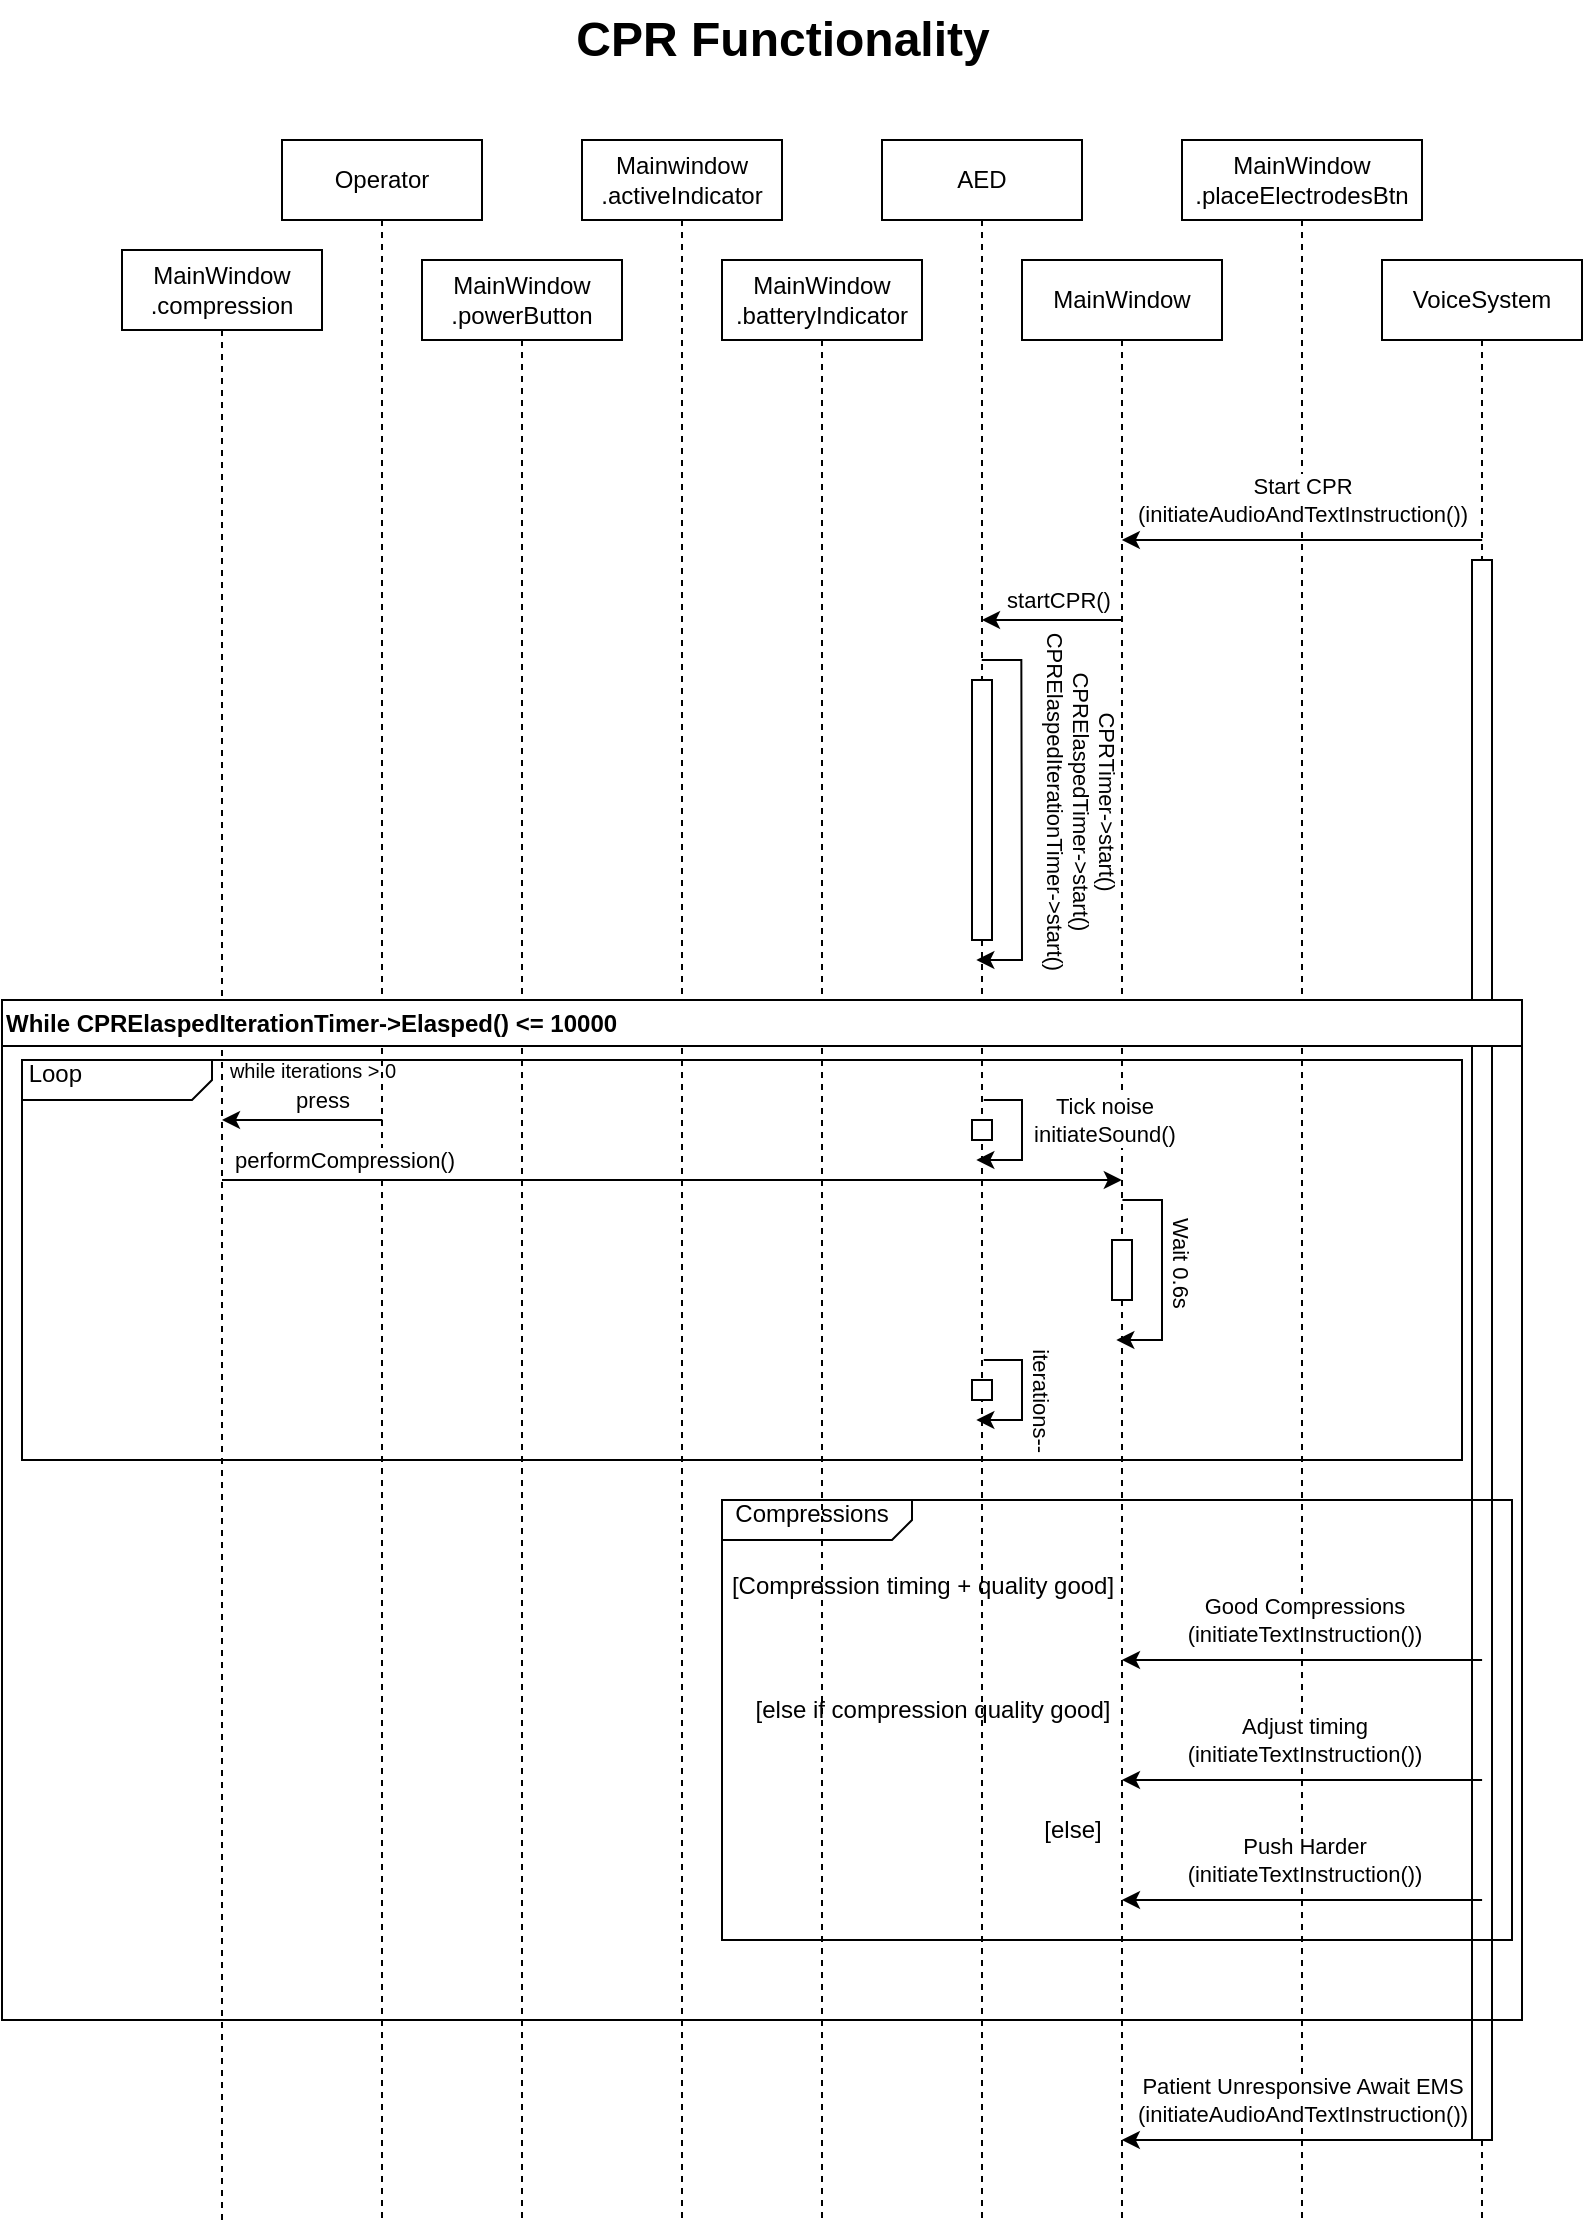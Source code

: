 <mxfile version="22.1.2" type="device">
  <diagram id="C5RBs43oDa-KdzZeNtuy" name="Page-1">
    <mxGraphModel dx="1863" dy="606" grid="1" gridSize="10" guides="1" tooltips="1" connect="1" arrows="1" fold="1" page="1" pageScale="1" pageWidth="827" pageHeight="1169" math="0" shadow="0">
      <root>
        <mxCell id="WIyWlLk6GJQsqaUBKTNV-0" />
        <mxCell id="WIyWlLk6GJQsqaUBKTNV-1" parent="WIyWlLk6GJQsqaUBKTNV-0" />
        <mxCell id="Ii6EBYF0BPZbq6cMydTG-8" value="CPR Functionality" style="text;strokeColor=none;fillColor=none;html=1;fontSize=24;fontStyle=1;verticalAlign=middle;align=center;" parent="WIyWlLk6GJQsqaUBKTNV-1" vertex="1">
          <mxGeometry x="-180" y="10" width="440" height="40" as="geometry" />
        </mxCell>
        <mxCell id="NL7zXBZEc2TmMK268k_o-0" value="Operator" style="shape=umlLifeline;perimeter=lifelinePerimeter;whiteSpace=wrap;html=1;container=0;dropTarget=0;collapsible=0;recursiveResize=0;outlineConnect=0;portConstraint=eastwest;newEdgeStyle={&quot;edgeStyle&quot;:&quot;elbowEdgeStyle&quot;,&quot;elbow&quot;:&quot;vertical&quot;,&quot;curved&quot;:0,&quot;rounded&quot;:0};" parent="WIyWlLk6GJQsqaUBKTNV-1" vertex="1">
          <mxGeometry x="-210" y="80" width="100" height="1040" as="geometry" />
        </mxCell>
        <mxCell id="NL7zXBZEc2TmMK268k_o-2" value="&lt;div&gt;AED&lt;/div&gt;" style="shape=umlLifeline;perimeter=lifelinePerimeter;whiteSpace=wrap;html=1;container=0;dropTarget=0;collapsible=0;recursiveResize=0;outlineConnect=0;portConstraint=eastwest;newEdgeStyle={&quot;edgeStyle&quot;:&quot;elbowEdgeStyle&quot;,&quot;elbow&quot;:&quot;vertical&quot;,&quot;curved&quot;:0,&quot;rounded&quot;:0};" parent="WIyWlLk6GJQsqaUBKTNV-1" vertex="1">
          <mxGeometry x="90" y="80" width="100" height="1040" as="geometry" />
        </mxCell>
        <mxCell id="a1gQ6tuajWslaein6rgm-1" value="" style="html=1;points=[[0,0,0,0,5],[0,1,0,0,-5],[1,0,0,0,5],[1,1,0,0,-5]];perimeter=orthogonalPerimeter;outlineConnect=0;targetShapes=umlLifeline;portConstraint=eastwest;newEdgeStyle={&quot;curved&quot;:0,&quot;rounded&quot;:0};" vertex="1" parent="NL7zXBZEc2TmMK268k_o-2">
          <mxGeometry x="45" y="270" width="10" height="130" as="geometry" />
        </mxCell>
        <mxCell id="NL7zXBZEc2TmMK268k_o-4" value="VoiceSystem" style="shape=umlLifeline;perimeter=lifelinePerimeter;whiteSpace=wrap;html=1;container=0;dropTarget=0;collapsible=0;recursiveResize=0;outlineConnect=0;portConstraint=eastwest;newEdgeStyle={&quot;edgeStyle&quot;:&quot;elbowEdgeStyle&quot;,&quot;elbow&quot;:&quot;vertical&quot;,&quot;curved&quot;:0,&quot;rounded&quot;:0};" parent="WIyWlLk6GJQsqaUBKTNV-1" vertex="1">
          <mxGeometry x="340" y="140" width="100" height="980" as="geometry" />
        </mxCell>
        <mxCell id="a1gQ6tuajWslaein6rgm-0" value="" style="html=1;points=[[0,0,0,0,5],[0,1,0,0,-5],[1,0,0,0,5],[1,1,0,0,-5]];perimeter=orthogonalPerimeter;outlineConnect=0;targetShapes=umlLifeline;portConstraint=eastwest;newEdgeStyle={&quot;curved&quot;:0,&quot;rounded&quot;:0};" vertex="1" parent="NL7zXBZEc2TmMK268k_o-4">
          <mxGeometry x="45" y="150" width="10" height="790" as="geometry" />
        </mxCell>
        <mxCell id="NL7zXBZEc2TmMK268k_o-7" value="MainWindow" style="shape=umlLifeline;perimeter=lifelinePerimeter;whiteSpace=wrap;html=1;container=0;dropTarget=0;collapsible=0;recursiveResize=0;outlineConnect=0;portConstraint=eastwest;newEdgeStyle={&quot;edgeStyle&quot;:&quot;elbowEdgeStyle&quot;,&quot;elbow&quot;:&quot;vertical&quot;,&quot;curved&quot;:0,&quot;rounded&quot;:0};" parent="WIyWlLk6GJQsqaUBKTNV-1" vertex="1">
          <mxGeometry x="160" y="140" width="100" height="980" as="geometry" />
        </mxCell>
        <mxCell id="NL7zXBZEc2TmMK268k_o-9" value="&lt;div&gt;MainWindow&lt;/div&gt;&lt;div&gt;.powerButton&lt;/div&gt;" style="shape=umlLifeline;perimeter=lifelinePerimeter;whiteSpace=wrap;html=1;container=0;dropTarget=0;collapsible=0;recursiveResize=0;outlineConnect=0;portConstraint=eastwest;newEdgeStyle={&quot;edgeStyle&quot;:&quot;elbowEdgeStyle&quot;,&quot;elbow&quot;:&quot;vertical&quot;,&quot;curved&quot;:0,&quot;rounded&quot;:0};" parent="WIyWlLk6GJQsqaUBKTNV-1" vertex="1">
          <mxGeometry x="-140" y="140" width="100" height="980" as="geometry" />
        </mxCell>
        <mxCell id="NL7zXBZEc2TmMK268k_o-12" value="&lt;div&gt;Mainwindow&lt;/div&gt;&lt;div&gt;.activeIndicator&lt;br&gt;&lt;/div&gt;" style="shape=umlLifeline;perimeter=lifelinePerimeter;whiteSpace=wrap;html=1;container=0;dropTarget=0;collapsible=0;recursiveResize=0;outlineConnect=0;portConstraint=eastwest;newEdgeStyle={&quot;edgeStyle&quot;:&quot;elbowEdgeStyle&quot;,&quot;elbow&quot;:&quot;vertical&quot;,&quot;curved&quot;:0,&quot;rounded&quot;:0};" parent="WIyWlLk6GJQsqaUBKTNV-1" vertex="1">
          <mxGeometry x="-60" y="80" width="100" height="1040" as="geometry" />
        </mxCell>
        <mxCell id="NL7zXBZEc2TmMK268k_o-13" value="&lt;div&gt;MainWindow&lt;/div&gt;&lt;div&gt;.batteryIndicator&lt;br&gt;&lt;/div&gt;" style="shape=umlLifeline;perimeter=lifelinePerimeter;whiteSpace=wrap;html=1;container=0;dropTarget=0;collapsible=0;recursiveResize=0;outlineConnect=0;portConstraint=eastwest;newEdgeStyle={&quot;edgeStyle&quot;:&quot;elbowEdgeStyle&quot;,&quot;elbow&quot;:&quot;vertical&quot;,&quot;curved&quot;:0,&quot;rounded&quot;:0};" parent="WIyWlLk6GJQsqaUBKTNV-1" vertex="1">
          <mxGeometry x="10" y="140" width="100" height="980" as="geometry" />
        </mxCell>
        <mxCell id="NL7zXBZEc2TmMK268k_o-24" value="&lt;div&gt;MainWindow&lt;/div&gt;&lt;div&gt;.placeElectrodesBtn&lt;br&gt;&lt;/div&gt;" style="shape=umlLifeline;perimeter=lifelinePerimeter;whiteSpace=wrap;html=1;container=0;dropTarget=0;collapsible=0;recursiveResize=0;outlineConnect=0;portConstraint=eastwest;newEdgeStyle={&quot;edgeStyle&quot;:&quot;elbowEdgeStyle&quot;,&quot;elbow&quot;:&quot;vertical&quot;,&quot;curved&quot;:0,&quot;rounded&quot;:0};" parent="WIyWlLk6GJQsqaUBKTNV-1" vertex="1">
          <mxGeometry x="240" y="80" width="120" height="1040" as="geometry" />
        </mxCell>
        <mxCell id="NL7zXBZEc2TmMK268k_o-63" value="" style="endArrow=classic;html=1;rounded=0;" parent="WIyWlLk6GJQsqaUBKTNV-1" edge="1">
          <mxGeometry width="50" height="50" relative="1" as="geometry">
            <mxPoint x="390.09" y="280" as="sourcePoint" />
            <mxPoint x="209.914" y="280" as="targetPoint" />
          </mxGeometry>
        </mxCell>
        <mxCell id="NL7zXBZEc2TmMK268k_o-64" value="&lt;div&gt;Start CPR&lt;br&gt;&lt;/div&gt;&lt;div&gt;(initiateAudioAndTextInstruction())&lt;/div&gt;" style="edgeLabel;html=1;align=center;verticalAlign=middle;resizable=0;points=[];" parent="NL7zXBZEc2TmMK268k_o-63" connectable="0" vertex="1">
          <mxGeometry x="-0.124" y="-2" relative="1" as="geometry">
            <mxPoint x="-11" y="-18" as="offset" />
          </mxGeometry>
        </mxCell>
        <mxCell id="NL7zXBZEc2TmMK268k_o-65" value="&lt;div&gt;MainWindow&lt;/div&gt;&lt;div&gt;.compression&lt;br&gt;&lt;/div&gt;" style="shape=umlLifeline;perimeter=lifelinePerimeter;whiteSpace=wrap;html=1;container=0;dropTarget=0;collapsible=0;recursiveResize=0;outlineConnect=0;portConstraint=eastwest;newEdgeStyle={&quot;edgeStyle&quot;:&quot;elbowEdgeStyle&quot;,&quot;elbow&quot;:&quot;vertical&quot;,&quot;curved&quot;:0,&quot;rounded&quot;:0};fillColor=none;" parent="WIyWlLk6GJQsqaUBKTNV-1" vertex="1">
          <mxGeometry x="-290" y="135" width="100" height="985" as="geometry" />
        </mxCell>
        <mxCell id="NL7zXBZEc2TmMK268k_o-66" value="" style="endArrow=classic;html=1;rounded=0;" parent="WIyWlLk6GJQsqaUBKTNV-1" edge="1">
          <mxGeometry width="50" height="50" relative="1" as="geometry">
            <mxPoint x="-159.82" y="570" as="sourcePoint" />
            <mxPoint x="-240" y="570" as="targetPoint" />
          </mxGeometry>
        </mxCell>
        <mxCell id="NL7zXBZEc2TmMK268k_o-67" value="press" style="edgeLabel;html=1;align=center;verticalAlign=middle;resizable=0;points=[];" parent="NL7zXBZEc2TmMK268k_o-66" connectable="0" vertex="1">
          <mxGeometry x="-0.124" y="-2" relative="1" as="geometry">
            <mxPoint x="5" y="-8" as="offset" />
          </mxGeometry>
        </mxCell>
        <mxCell id="NL7zXBZEc2TmMK268k_o-70" value="" style="endArrow=classic;html=1;rounded=0;" parent="WIyWlLk6GJQsqaUBKTNV-1" edge="1">
          <mxGeometry width="50" height="50" relative="1" as="geometry">
            <mxPoint x="-239.998" y="600" as="sourcePoint" />
            <mxPoint x="209.91" y="600" as="targetPoint" />
          </mxGeometry>
        </mxCell>
        <mxCell id="NL7zXBZEc2TmMK268k_o-71" value="performCompression()" style="edgeLabel;html=1;align=center;verticalAlign=middle;resizable=0;points=[];" parent="NL7zXBZEc2TmMK268k_o-70" connectable="0" vertex="1">
          <mxGeometry x="-0.792" y="-1" relative="1" as="geometry">
            <mxPoint x="14" y="-11" as="offset" />
          </mxGeometry>
        </mxCell>
        <mxCell id="NL7zXBZEc2TmMK268k_o-72" value="" style="endArrow=classic;html=1;rounded=0;" parent="WIyWlLk6GJQsqaUBKTNV-1" edge="1">
          <mxGeometry width="50" height="50" relative="1" as="geometry">
            <mxPoint x="210.21" y="610" as="sourcePoint" />
            <mxPoint x="207.167" y="680" as="targetPoint" />
            <Array as="points">
              <mxPoint x="230" y="610" />
              <mxPoint x="230" y="680" />
            </Array>
          </mxGeometry>
        </mxCell>
        <mxCell id="NL7zXBZEc2TmMK268k_o-73" value="&lt;div&gt;Wait 0.6s&lt;/div&gt;" style="edgeLabel;html=1;align=center;verticalAlign=middle;resizable=0;points=[];rotation=90;" parent="NL7zXBZEc2TmMK268k_o-72" connectable="0" vertex="1">
          <mxGeometry x="-0.508" y="2" relative="1" as="geometry">
            <mxPoint x="8" y="23" as="offset" />
          </mxGeometry>
        </mxCell>
        <mxCell id="NL7zXBZEc2TmMK268k_o-74" value="" style="endArrow=classic;html=1;rounded=0;" parent="WIyWlLk6GJQsqaUBKTNV-1" edge="1">
          <mxGeometry width="50" height="50" relative="1" as="geometry">
            <mxPoint x="209.59" y="320" as="sourcePoint" />
            <mxPoint x="140" y="320" as="targetPoint" />
          </mxGeometry>
        </mxCell>
        <mxCell id="NL7zXBZEc2TmMK268k_o-75" value="startCPR()" style="edgeLabel;html=1;align=center;verticalAlign=middle;resizable=0;points=[];" parent="NL7zXBZEc2TmMK268k_o-74" connectable="0" vertex="1">
          <mxGeometry x="-0.124" y="-2" relative="1" as="geometry">
            <mxPoint x="-1" y="-8" as="offset" />
          </mxGeometry>
        </mxCell>
        <mxCell id="NL7zXBZEc2TmMK268k_o-76" value="" style="endArrow=classic;html=1;rounded=0;" parent="WIyWlLk6GJQsqaUBKTNV-1" edge="1">
          <mxGeometry width="50" height="50" relative="1" as="geometry">
            <mxPoint x="139.88" y="340" as="sourcePoint" />
            <mxPoint x="137.167" y="490" as="targetPoint" />
            <Array as="points">
              <mxPoint x="159.67" y="340" />
              <mxPoint x="160" y="490" />
              <mxPoint x="140" y="490" />
            </Array>
          </mxGeometry>
        </mxCell>
        <mxCell id="NL7zXBZEc2TmMK268k_o-77" value="&lt;div&gt;CPRTimer-&amp;gt;start()&lt;/div&gt;&lt;div&gt;CPRElaspedTimer-&amp;gt;start()&lt;/div&gt;&lt;div&gt;CPRElaspedIterationTimer-&amp;gt;start()&lt;br&gt;&lt;/div&gt;" style="edgeLabel;html=1;align=center;verticalAlign=middle;resizable=0;points=[];rotation=90;" parent="NL7zXBZEc2TmMK268k_o-76" connectable="0" vertex="1">
          <mxGeometry x="-0.508" y="2" relative="1" as="geometry">
            <mxPoint x="28" y="43" as="offset" />
          </mxGeometry>
        </mxCell>
        <mxCell id="NL7zXBZEc2TmMK268k_o-78" value="" style="endArrow=classic;html=1;rounded=0;" parent="WIyWlLk6GJQsqaUBKTNV-1" edge="1">
          <mxGeometry width="50" height="50" relative="1" as="geometry">
            <mxPoint x="140.88" y="560" as="sourcePoint" />
            <mxPoint x="137.167" y="590" as="targetPoint" />
            <Array as="points">
              <mxPoint x="160" y="560" />
              <mxPoint x="160" y="590" />
            </Array>
          </mxGeometry>
        </mxCell>
        <mxCell id="NL7zXBZEc2TmMK268k_o-79" value="&lt;div&gt;Tick noise&lt;br&gt;&lt;/div&gt;&lt;div&gt;initiateSound()&lt;/div&gt;" style="edgeLabel;html=1;align=center;verticalAlign=middle;resizable=0;points=[];rotation=0;" parent="NL7zXBZEc2TmMK268k_o-78" connectable="0" vertex="1">
          <mxGeometry x="-0.508" y="2" relative="1" as="geometry">
            <mxPoint x="42" y="12" as="offset" />
          </mxGeometry>
        </mxCell>
        <mxCell id="NL7zXBZEc2TmMK268k_o-80" value="&lt;div align=&quot;left&quot;&gt;While CPRElaspedIterationTimer-&amp;gt;Elasped() &amp;lt;= 10000&lt;/div&gt;" style="swimlane;whiteSpace=wrap;html=1;align=left;" parent="WIyWlLk6GJQsqaUBKTNV-1" vertex="1">
          <mxGeometry x="-350" y="510" width="760" height="510" as="geometry" />
        </mxCell>
        <mxCell id="NL7zXBZEc2TmMK268k_o-81" value="&amp;nbsp;Loop" style="html=1;shape=mxgraph.sysml.package;overflow=fill;labelX=95;align=left;spacingLeft=5;verticalAlign=top;spacingTop=-3;fillColor=none;" parent="NL7zXBZEc2TmMK268k_o-80" vertex="1">
          <mxGeometry x="10" y="30" width="720" height="200" as="geometry" />
        </mxCell>
        <mxCell id="NL7zXBZEc2TmMK268k_o-82" value="" style="endArrow=classic;html=1;rounded=0;" parent="NL7zXBZEc2TmMK268k_o-80" edge="1">
          <mxGeometry width="50" height="50" relative="1" as="geometry">
            <mxPoint x="740.05" y="330" as="sourcePoint" />
            <mxPoint x="559.997" y="330" as="targetPoint" />
          </mxGeometry>
        </mxCell>
        <mxCell id="NL7zXBZEc2TmMK268k_o-83" value="&lt;div&gt;Good Compressions&lt;/div&gt;&lt;div&gt;(initiateTextInstruction())&lt;br&gt;&lt;/div&gt;" style="edgeLabel;html=1;align=center;verticalAlign=middle;resizable=0;points=[];" parent="NL7zXBZEc2TmMK268k_o-82" connectable="0" vertex="1">
          <mxGeometry x="-0.419" y="-2" relative="1" as="geometry">
            <mxPoint x="-37" y="-18" as="offset" />
          </mxGeometry>
        </mxCell>
        <mxCell id="NL7zXBZEc2TmMK268k_o-90" value="&lt;font style=&quot;font-size: 10px;&quot;&gt;while iterations &amp;gt; 0&lt;/font&gt;" style="text;html=1;align=center;verticalAlign=middle;resizable=0;points=[];autosize=1;strokeColor=none;fillColor=none;" parent="NL7zXBZEc2TmMK268k_o-80" vertex="1">
          <mxGeometry x="100" y="20" width="110" height="30" as="geometry" />
        </mxCell>
        <mxCell id="NL7zXBZEc2TmMK268k_o-91" value="" style="endArrow=classic;html=1;rounded=0;" parent="NL7zXBZEc2TmMK268k_o-80" edge="1">
          <mxGeometry width="50" height="50" relative="1" as="geometry">
            <mxPoint x="490.88" y="180" as="sourcePoint" />
            <mxPoint x="487.167" y="210" as="targetPoint" />
            <Array as="points">
              <mxPoint x="510" y="180" />
              <mxPoint x="510" y="210" />
            </Array>
          </mxGeometry>
        </mxCell>
        <mxCell id="NL7zXBZEc2TmMK268k_o-92" value="iterations--" style="edgeLabel;html=1;align=center;verticalAlign=middle;resizable=0;points=[];rotation=90;" parent="NL7zXBZEc2TmMK268k_o-91" connectable="0" vertex="1">
          <mxGeometry x="-0.508" y="2" relative="1" as="geometry">
            <mxPoint x="11" y="22" as="offset" />
          </mxGeometry>
        </mxCell>
        <mxCell id="NL7zXBZEc2TmMK268k_o-93" value="&amp;nbsp; Compressions" style="html=1;shape=mxgraph.sysml.package;overflow=fill;labelX=95;align=left;spacingLeft=5;verticalAlign=top;spacingTop=-3;fillColor=none;" parent="NL7zXBZEc2TmMK268k_o-80" vertex="1">
          <mxGeometry x="360" y="250" width="395" height="220" as="geometry" />
        </mxCell>
        <mxCell id="NL7zXBZEc2TmMK268k_o-95" value="[Compression timing + quality good]" style="text;html=1;align=center;verticalAlign=middle;resizable=0;points=[];autosize=1;strokeColor=none;fillColor=none;" parent="NL7zXBZEc2TmMK268k_o-80" vertex="1">
          <mxGeometry x="355" y="278" width="210" height="30" as="geometry" />
        </mxCell>
        <mxCell id="NL7zXBZEc2TmMK268k_o-96" value="" style="endArrow=classic;html=1;rounded=0;" parent="NL7zXBZEc2TmMK268k_o-80" edge="1">
          <mxGeometry width="50" height="50" relative="1" as="geometry">
            <mxPoint x="740.05" y="390" as="sourcePoint" />
            <mxPoint x="559.997" y="390" as="targetPoint" />
          </mxGeometry>
        </mxCell>
        <mxCell id="NL7zXBZEc2TmMK268k_o-97" value="Adjust timing&lt;br&gt;&lt;div&gt;(initiateTextInstruction())&lt;br&gt;&lt;/div&gt;" style="edgeLabel;html=1;align=center;verticalAlign=middle;resizable=0;points=[];" parent="NL7zXBZEc2TmMK268k_o-96" connectable="0" vertex="1">
          <mxGeometry x="-0.419" y="-2" relative="1" as="geometry">
            <mxPoint x="-37" y="-18" as="offset" />
          </mxGeometry>
        </mxCell>
        <mxCell id="NL7zXBZEc2TmMK268k_o-98" value="[else if compression quality good]" style="text;html=1;align=center;verticalAlign=middle;resizable=0;points=[];autosize=1;strokeColor=none;fillColor=none;" parent="NL7zXBZEc2TmMK268k_o-80" vertex="1">
          <mxGeometry x="365" y="340" width="200" height="30" as="geometry" />
        </mxCell>
        <mxCell id="NL7zXBZEc2TmMK268k_o-99" value="[else]" style="text;html=1;align=center;verticalAlign=middle;resizable=0;points=[];autosize=1;strokeColor=none;fillColor=none;" parent="NL7zXBZEc2TmMK268k_o-80" vertex="1">
          <mxGeometry x="510" y="400" width="50" height="30" as="geometry" />
        </mxCell>
        <mxCell id="NL7zXBZEc2TmMK268k_o-100" value="" style="endArrow=classic;html=1;rounded=0;" parent="NL7zXBZEc2TmMK268k_o-80" edge="1">
          <mxGeometry width="50" height="50" relative="1" as="geometry">
            <mxPoint x="740.05" y="450" as="sourcePoint" />
            <mxPoint x="559.997" y="450" as="targetPoint" />
          </mxGeometry>
        </mxCell>
        <mxCell id="NL7zXBZEc2TmMK268k_o-101" value="Push Harder&lt;br&gt;&lt;div&gt;(initiateTextInstruction())&lt;br&gt;&lt;/div&gt;" style="edgeLabel;html=1;align=center;verticalAlign=middle;resizable=0;points=[];" parent="NL7zXBZEc2TmMK268k_o-100" connectable="0" vertex="1">
          <mxGeometry x="-0.419" y="-2" relative="1" as="geometry">
            <mxPoint x="-37" y="-18" as="offset" />
          </mxGeometry>
        </mxCell>
        <mxCell id="a1gQ6tuajWslaein6rgm-2" value="" style="html=1;points=[[0,0,0,0,5],[0,1,0,0,-5],[1,0,0,0,5],[1,1,0,0,-5]];perimeter=orthogonalPerimeter;outlineConnect=0;targetShapes=umlLifeline;portConstraint=eastwest;newEdgeStyle={&quot;curved&quot;:0,&quot;rounded&quot;:0};" vertex="1" parent="NL7zXBZEc2TmMK268k_o-80">
          <mxGeometry x="555" y="120" width="10" height="30" as="geometry" />
        </mxCell>
        <mxCell id="a1gQ6tuajWslaein6rgm-3" value="" style="html=1;points=[[0,0,0,0,5],[0,1,0,0,-5],[1,0,0,0,5],[1,1,0,0,-5]];perimeter=orthogonalPerimeter;outlineConnect=0;targetShapes=umlLifeline;portConstraint=eastwest;newEdgeStyle={&quot;curved&quot;:0,&quot;rounded&quot;:0};" vertex="1" parent="NL7zXBZEc2TmMK268k_o-80">
          <mxGeometry x="485" y="60" width="10" height="10" as="geometry" />
        </mxCell>
        <mxCell id="a1gQ6tuajWslaein6rgm-4" value="" style="html=1;points=[[0,0,0,0,5],[0,1,0,0,-5],[1,0,0,0,5],[1,1,0,0,-5]];perimeter=orthogonalPerimeter;outlineConnect=0;targetShapes=umlLifeline;portConstraint=eastwest;newEdgeStyle={&quot;curved&quot;:0,&quot;rounded&quot;:0};" vertex="1" parent="NL7zXBZEc2TmMK268k_o-80">
          <mxGeometry x="485" y="190" width="10" height="10" as="geometry" />
        </mxCell>
        <mxCell id="NL7zXBZEc2TmMK268k_o-84" value="" style="endArrow=classic;html=1;rounded=0;" parent="WIyWlLk6GJQsqaUBKTNV-1" edge="1">
          <mxGeometry width="50" height="50" relative="1" as="geometry">
            <mxPoint x="390.09" y="1080" as="sourcePoint" />
            <mxPoint x="209.914" y="1080" as="targetPoint" />
          </mxGeometry>
        </mxCell>
        <mxCell id="NL7zXBZEc2TmMK268k_o-85" value="&lt;div&gt;Patient Unresponsive Await EMS&lt;br&gt;&lt;/div&gt;&lt;div&gt;(initiateAudioAndTextInstruction())&lt;/div&gt;" style="edgeLabel;html=1;align=center;verticalAlign=middle;resizable=0;points=[];" parent="NL7zXBZEc2TmMK268k_o-84" connectable="0" vertex="1">
          <mxGeometry x="-0.124" y="-2" relative="1" as="geometry">
            <mxPoint x="-11" y="-18" as="offset" />
          </mxGeometry>
        </mxCell>
      </root>
    </mxGraphModel>
  </diagram>
</mxfile>
